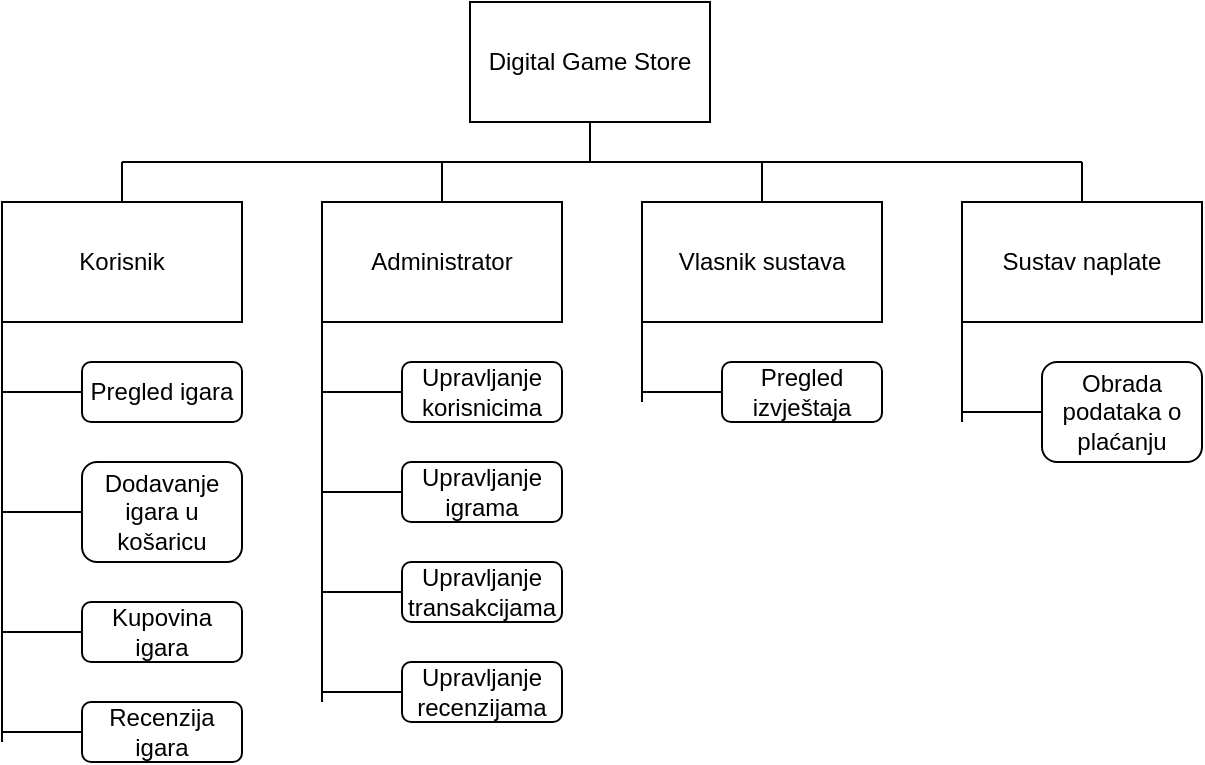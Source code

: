 <mxfile version="21.3.8" type="device">
  <diagram id="prtHgNgQTEPvFCAcTncT" name="Page-1">
    <mxGraphModel dx="1313" dy="731" grid="1" gridSize="10" guides="1" tooltips="1" connect="1" arrows="0" fold="1" page="1" pageScale="1" pageWidth="827" pageHeight="1169" math="0" shadow="0">
      <root>
        <mxCell id="0" />
        <mxCell id="1" parent="0" />
        <mxCell id="iKloHfesP1r3GBfeUejl-1" value="Digital Game Store" style="rounded=0;whiteSpace=wrap;html=1;" vertex="1" parent="1">
          <mxGeometry x="354" y="40" width="120" height="60" as="geometry" />
        </mxCell>
        <mxCell id="iKloHfesP1r3GBfeUejl-2" value="Korisnik" style="rounded=0;whiteSpace=wrap;html=1;" vertex="1" parent="1">
          <mxGeometry x="120" y="140" width="120" height="60" as="geometry" />
        </mxCell>
        <mxCell id="iKloHfesP1r3GBfeUejl-3" value="Administrator" style="rounded=0;whiteSpace=wrap;html=1;" vertex="1" parent="1">
          <mxGeometry x="280" y="140" width="120" height="60" as="geometry" />
        </mxCell>
        <mxCell id="iKloHfesP1r3GBfeUejl-4" value="Vlasnik sustava" style="rounded=0;whiteSpace=wrap;html=1;" vertex="1" parent="1">
          <mxGeometry x="440" y="140" width="120" height="60" as="geometry" />
        </mxCell>
        <mxCell id="iKloHfesP1r3GBfeUejl-5" value="Sustav naplate" style="rounded=0;whiteSpace=wrap;html=1;" vertex="1" parent="1">
          <mxGeometry x="600" y="140" width="120" height="60" as="geometry" />
        </mxCell>
        <mxCell id="iKloHfesP1r3GBfeUejl-7" value="Pregled igara" style="rounded=1;whiteSpace=wrap;html=1;" vertex="1" parent="1">
          <mxGeometry x="160" y="220" width="80" height="30" as="geometry" />
        </mxCell>
        <mxCell id="iKloHfesP1r3GBfeUejl-8" value="Dodavanje igara u košaricu" style="rounded=1;whiteSpace=wrap;html=1;" vertex="1" parent="1">
          <mxGeometry x="160" y="270" width="80" height="50" as="geometry" />
        </mxCell>
        <mxCell id="iKloHfesP1r3GBfeUejl-9" value="Kupovina igara" style="rounded=1;whiteSpace=wrap;html=1;" vertex="1" parent="1">
          <mxGeometry x="160" y="340" width="80" height="30" as="geometry" />
        </mxCell>
        <mxCell id="iKloHfesP1r3GBfeUejl-10" value="Recenzija&lt;br&gt;igara" style="rounded=1;whiteSpace=wrap;html=1;" vertex="1" parent="1">
          <mxGeometry x="160" y="390" width="80" height="30" as="geometry" />
        </mxCell>
        <mxCell id="iKloHfesP1r3GBfeUejl-11" value="Upravljanje korisnicima" style="rounded=1;whiteSpace=wrap;html=1;" vertex="1" parent="1">
          <mxGeometry x="320" y="220" width="80" height="30" as="geometry" />
        </mxCell>
        <mxCell id="iKloHfesP1r3GBfeUejl-12" value="Upravljanje igrama" style="rounded=1;whiteSpace=wrap;html=1;" vertex="1" parent="1">
          <mxGeometry x="320" y="270" width="80" height="30" as="geometry" />
        </mxCell>
        <mxCell id="iKloHfesP1r3GBfeUejl-13" value="Upravljanje transakcijama" style="rounded=1;whiteSpace=wrap;html=1;" vertex="1" parent="1">
          <mxGeometry x="320" y="320" width="80" height="30" as="geometry" />
        </mxCell>
        <mxCell id="iKloHfesP1r3GBfeUejl-14" value="Upravljanje recenzijama" style="rounded=1;whiteSpace=wrap;html=1;" vertex="1" parent="1">
          <mxGeometry x="320" y="370" width="80" height="30" as="geometry" />
        </mxCell>
        <mxCell id="iKloHfesP1r3GBfeUejl-16" value="Pregled izvještaja" style="rounded=1;whiteSpace=wrap;html=1;" vertex="1" parent="1">
          <mxGeometry x="480" y="220" width="80" height="30" as="geometry" />
        </mxCell>
        <mxCell id="iKloHfesP1r3GBfeUejl-17" value="Obrada podataka o plaćanju" style="rounded=1;whiteSpace=wrap;html=1;" vertex="1" parent="1">
          <mxGeometry x="640" y="220" width="80" height="50" as="geometry" />
        </mxCell>
        <mxCell id="iKloHfesP1r3GBfeUejl-20" value="" style="endArrow=none;html=1;rounded=0;entryX=0;entryY=1;entryDx=0;entryDy=0;" edge="1" parent="1" target="iKloHfesP1r3GBfeUejl-2">
          <mxGeometry width="50" height="50" relative="1" as="geometry">
            <mxPoint x="120" y="410" as="sourcePoint" />
            <mxPoint x="440" y="340" as="targetPoint" />
          </mxGeometry>
        </mxCell>
        <mxCell id="iKloHfesP1r3GBfeUejl-22" value="" style="endArrow=none;html=1;rounded=0;exitX=0;exitY=0.5;exitDx=0;exitDy=0;" edge="1" parent="1" source="iKloHfesP1r3GBfeUejl-7">
          <mxGeometry width="50" height="50" relative="1" as="geometry">
            <mxPoint x="390" y="390" as="sourcePoint" />
            <mxPoint x="120" y="235" as="targetPoint" />
          </mxGeometry>
        </mxCell>
        <mxCell id="iKloHfesP1r3GBfeUejl-24" value="" style="endArrow=none;html=1;rounded=0;exitX=0;exitY=0.5;exitDx=0;exitDy=0;" edge="1" parent="1" source="iKloHfesP1r3GBfeUejl-8">
          <mxGeometry width="50" height="50" relative="1" as="geometry">
            <mxPoint x="180" y="300" as="sourcePoint" />
            <mxPoint x="120" y="295" as="targetPoint" />
          </mxGeometry>
        </mxCell>
        <mxCell id="iKloHfesP1r3GBfeUejl-25" value="" style="endArrow=none;html=1;rounded=0;exitX=0;exitY=0.5;exitDx=0;exitDy=0;" edge="1" parent="1" source="iKloHfesP1r3GBfeUejl-9">
          <mxGeometry width="50" height="50" relative="1" as="geometry">
            <mxPoint x="170" y="380" as="sourcePoint" />
            <mxPoint x="120" y="355" as="targetPoint" />
          </mxGeometry>
        </mxCell>
        <mxCell id="iKloHfesP1r3GBfeUejl-26" value="" style="endArrow=none;html=1;rounded=0;exitX=0;exitY=0.5;exitDx=0;exitDy=0;" edge="1" parent="1" source="iKloHfesP1r3GBfeUejl-10">
          <mxGeometry width="50" height="50" relative="1" as="geometry">
            <mxPoint x="170" y="410" as="sourcePoint" />
            <mxPoint x="120" y="405" as="targetPoint" />
          </mxGeometry>
        </mxCell>
        <mxCell id="iKloHfesP1r3GBfeUejl-27" value="" style="endArrow=none;html=1;rounded=0;exitX=0;exitY=1;exitDx=0;exitDy=0;" edge="1" parent="1" source="iKloHfesP1r3GBfeUejl-3">
          <mxGeometry width="50" height="50" relative="1" as="geometry">
            <mxPoint x="320" y="310" as="sourcePoint" />
            <mxPoint x="280" y="390" as="targetPoint" />
          </mxGeometry>
        </mxCell>
        <mxCell id="iKloHfesP1r3GBfeUejl-28" value="" style="endArrow=none;html=1;rounded=0;exitX=0;exitY=0.5;exitDx=0;exitDy=0;" edge="1" parent="1" source="iKloHfesP1r3GBfeUejl-11">
          <mxGeometry width="50" height="50" relative="1" as="geometry">
            <mxPoint x="300" y="270" as="sourcePoint" />
            <mxPoint x="280" y="235" as="targetPoint" />
          </mxGeometry>
        </mxCell>
        <mxCell id="iKloHfesP1r3GBfeUejl-29" value="" style="endArrow=none;html=1;rounded=0;exitX=0;exitY=0.5;exitDx=0;exitDy=0;" edge="1" parent="1" source="iKloHfesP1r3GBfeUejl-12">
          <mxGeometry width="50" height="50" relative="1" as="geometry">
            <mxPoint x="300" y="300" as="sourcePoint" />
            <mxPoint x="280" y="285" as="targetPoint" />
          </mxGeometry>
        </mxCell>
        <mxCell id="iKloHfesP1r3GBfeUejl-30" value="" style="endArrow=none;html=1;rounded=0;exitX=0;exitY=0.5;exitDx=0;exitDy=0;" edge="1" parent="1" source="iKloHfesP1r3GBfeUejl-13">
          <mxGeometry width="50" height="50" relative="1" as="geometry">
            <mxPoint x="300" y="370" as="sourcePoint" />
            <mxPoint x="280" y="335" as="targetPoint" />
          </mxGeometry>
        </mxCell>
        <mxCell id="iKloHfesP1r3GBfeUejl-31" value="" style="endArrow=none;html=1;rounded=0;entryX=0;entryY=0.5;entryDx=0;entryDy=0;" edge="1" parent="1" target="iKloHfesP1r3GBfeUejl-14">
          <mxGeometry width="50" height="50" relative="1" as="geometry">
            <mxPoint x="280" y="385" as="sourcePoint" />
            <mxPoint x="340" y="370" as="targetPoint" />
          </mxGeometry>
        </mxCell>
        <mxCell id="iKloHfesP1r3GBfeUejl-32" value="" style="endArrow=none;html=1;rounded=0;exitX=0;exitY=1;exitDx=0;exitDy=0;" edge="1" parent="1" source="iKloHfesP1r3GBfeUejl-4">
          <mxGeometry width="50" height="50" relative="1" as="geometry">
            <mxPoint x="520" y="280" as="sourcePoint" />
            <mxPoint x="440" y="240" as="targetPoint" />
          </mxGeometry>
        </mxCell>
        <mxCell id="iKloHfesP1r3GBfeUejl-33" value="" style="endArrow=none;html=1;rounded=0;exitX=0;exitY=0.5;exitDx=0;exitDy=0;" edge="1" parent="1" source="iKloHfesP1r3GBfeUejl-16">
          <mxGeometry width="50" height="50" relative="1" as="geometry">
            <mxPoint x="520" y="280" as="sourcePoint" />
            <mxPoint x="440" y="235" as="targetPoint" />
          </mxGeometry>
        </mxCell>
        <mxCell id="iKloHfesP1r3GBfeUejl-34" value="" style="endArrow=none;html=1;rounded=0;entryX=0;entryY=1;entryDx=0;entryDy=0;" edge="1" parent="1" target="iKloHfesP1r3GBfeUejl-5">
          <mxGeometry width="50" height="50" relative="1" as="geometry">
            <mxPoint x="600" y="250" as="sourcePoint" />
            <mxPoint x="570" y="230" as="targetPoint" />
          </mxGeometry>
        </mxCell>
        <mxCell id="iKloHfesP1r3GBfeUejl-35" value="" style="endArrow=none;html=1;rounded=0;exitX=0;exitY=0.5;exitDx=0;exitDy=0;" edge="1" parent="1" source="iKloHfesP1r3GBfeUejl-17">
          <mxGeometry width="50" height="50" relative="1" as="geometry">
            <mxPoint x="520" y="280" as="sourcePoint" />
            <mxPoint x="600" y="245" as="targetPoint" />
          </mxGeometry>
        </mxCell>
        <mxCell id="iKloHfesP1r3GBfeUejl-36" value="" style="endArrow=none;html=1;rounded=0;entryX=0.5;entryY=1;entryDx=0;entryDy=0;" edge="1" parent="1" target="iKloHfesP1r3GBfeUejl-1">
          <mxGeometry width="50" height="50" relative="1" as="geometry">
            <mxPoint x="414" y="120" as="sourcePoint" />
            <mxPoint x="480" y="190" as="targetPoint" />
          </mxGeometry>
        </mxCell>
        <mxCell id="iKloHfesP1r3GBfeUejl-37" value="" style="endArrow=none;html=1;rounded=0;" edge="1" parent="1">
          <mxGeometry width="50" height="50" relative="1" as="geometry">
            <mxPoint x="180" y="120" as="sourcePoint" />
            <mxPoint x="660" y="120" as="targetPoint" />
          </mxGeometry>
        </mxCell>
        <mxCell id="iKloHfesP1r3GBfeUejl-38" value="" style="endArrow=none;html=1;rounded=0;exitX=0.5;exitY=0;exitDx=0;exitDy=0;" edge="1" parent="1" source="iKloHfesP1r3GBfeUejl-2">
          <mxGeometry width="50" height="50" relative="1" as="geometry">
            <mxPoint x="410" y="190" as="sourcePoint" />
            <mxPoint x="180" y="120" as="targetPoint" />
          </mxGeometry>
        </mxCell>
        <mxCell id="iKloHfesP1r3GBfeUejl-39" value="" style="endArrow=none;html=1;rounded=0;exitX=0.5;exitY=0;exitDx=0;exitDy=0;" edge="1" parent="1" source="iKloHfesP1r3GBfeUejl-3">
          <mxGeometry width="50" height="50" relative="1" as="geometry">
            <mxPoint x="400" y="180" as="sourcePoint" />
            <mxPoint x="340" y="120" as="targetPoint" />
          </mxGeometry>
        </mxCell>
        <mxCell id="iKloHfesP1r3GBfeUejl-40" value="" style="endArrow=none;html=1;rounded=0;exitX=0.5;exitY=0;exitDx=0;exitDy=0;" edge="1" parent="1" source="iKloHfesP1r3GBfeUejl-4">
          <mxGeometry width="50" height="50" relative="1" as="geometry">
            <mxPoint x="490" y="180" as="sourcePoint" />
            <mxPoint x="500" y="120" as="targetPoint" />
          </mxGeometry>
        </mxCell>
        <mxCell id="iKloHfesP1r3GBfeUejl-41" value="" style="endArrow=none;html=1;rounded=0;exitX=0.5;exitY=0;exitDx=0;exitDy=0;" edge="1" parent="1" source="iKloHfesP1r3GBfeUejl-5">
          <mxGeometry width="50" height="50" relative="1" as="geometry">
            <mxPoint x="600" y="180" as="sourcePoint" />
            <mxPoint x="660" y="120" as="targetPoint" />
          </mxGeometry>
        </mxCell>
      </root>
    </mxGraphModel>
  </diagram>
</mxfile>
